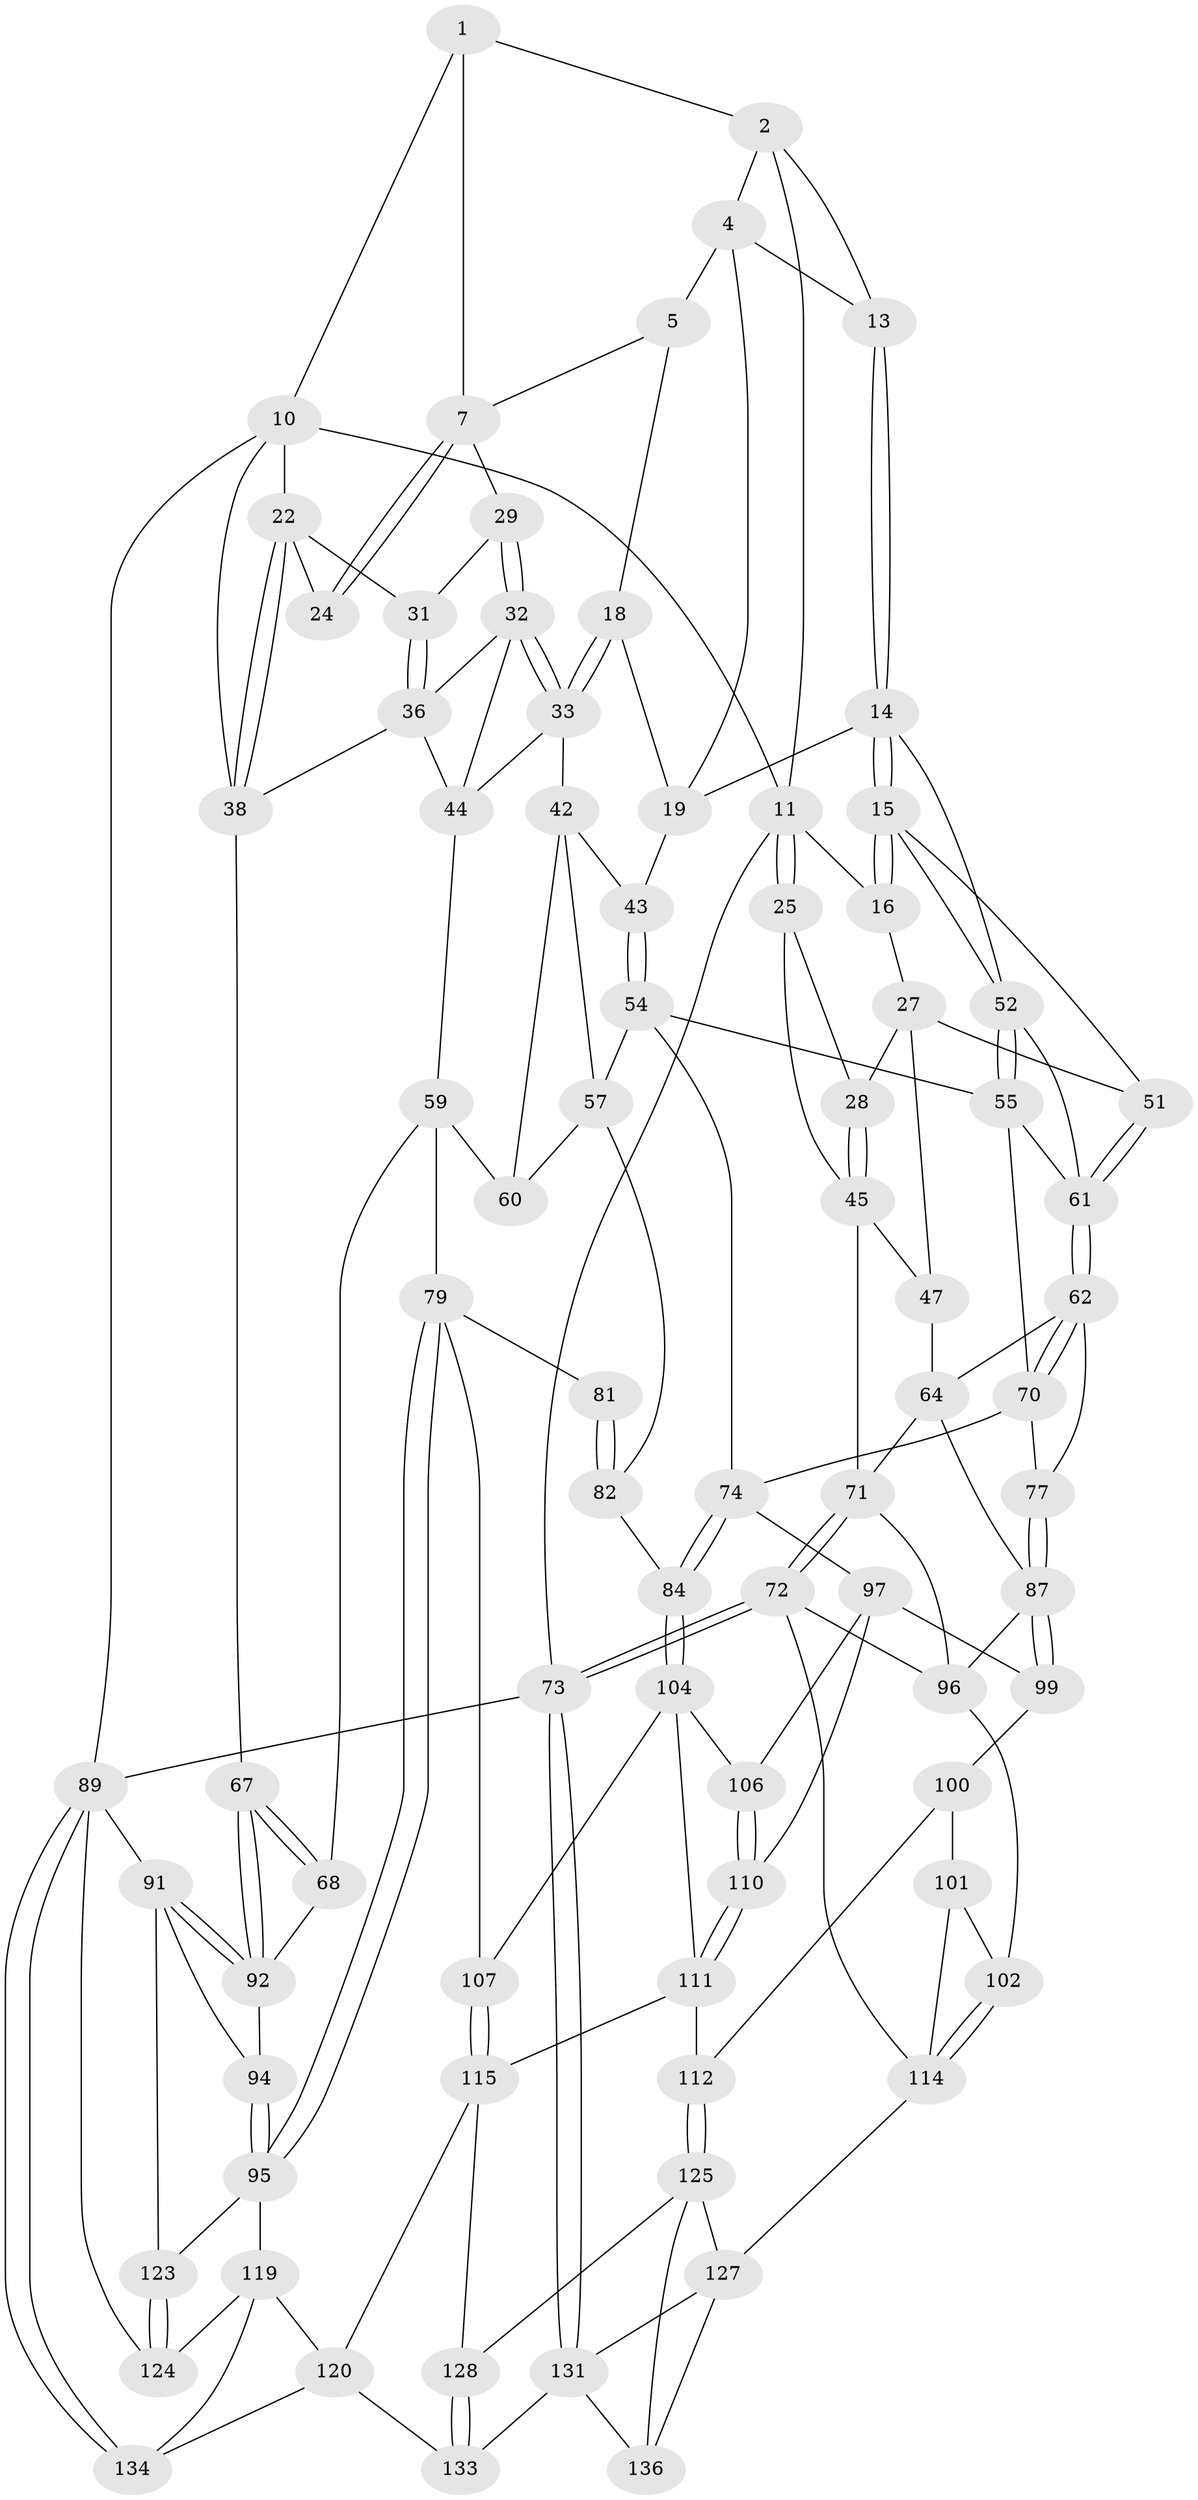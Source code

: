 // original degree distribution, {3: 0.029411764705882353, 4: 0.22058823529411764, 5: 0.5147058823529411, 6: 0.23529411764705882}
// Generated by graph-tools (version 1.1) at 2025/11/02/27/25 16:11:58]
// undirected, 82 vertices, 184 edges
graph export_dot {
graph [start="1"]
  node [color=gray90,style=filled];
  1 [pos="+0.6280399102892559+0",super="+6"];
  2 [pos="+0.28100218105156105+0",super="+3"];
  4 [pos="+0.522490397749922+0.09441750818494388",super="+20"];
  5 [pos="+0.6124273176187042+0.023826636552873814",super="+9"];
  7 [pos="+0.8829935206250873+0",super="+8"];
  10 [pos="+1+0",super="+21"];
  11 [pos="+0+0",super="+12"];
  13 [pos="+0.38841179654975144+0.10857505556997035"];
  14 [pos="+0.3798981074867196+0.2060331852105902",super="+35"];
  15 [pos="+0.21036396039571242+0.24513462217700585",super="+50"];
  16 [pos="+0.20361987984427857+0.23781922639059486",super="+17"];
  18 [pos="+0.6144439505720211+0.18088689983215409"];
  19 [pos="+0.5756242342111824+0.20650624037962423",super="+34"];
  22 [pos="+0.9192163209554258+0.1980625352691086",super="+23"];
  24 [pos="+0.901308108103691+0.18107099442126595"];
  25 [pos="+0+0",super="+26"];
  27 [pos="+0.06821378475904809+0.24366857161966737",super="+46"];
  28 [pos="+0+0.18823732427629358"];
  29 [pos="+0.759883162191531+0.14426378674546264",super="+30"];
  31 [pos="+0.8804471350469701+0.2470721348450415"];
  32 [pos="+0.7575200512556663+0.26310363753226634",super="+37"];
  33 [pos="+0.7445934048900621+0.27934621853692776",super="+41"];
  36 [pos="+0.8783551315494667+0.256395000466443",super="+40"];
  38 [pos="+1+0.310908711386145",super="+39"];
  42 [pos="+0.6273799393267101+0.3348669719606739",super="+56"];
  43 [pos="+0.5927419821252538+0.3104982073334452"];
  44 [pos="+0.8323898689924604+0.40656340299449656",super="+49"];
  45 [pos="+0+0.17427508893056395",super="+48"];
  47 [pos="+0+0.4436750703818677"];
  51 [pos="+0.20109482737176712+0.3289599955038638"];
  52 [pos="+0.40007009238327584+0.403271820519093",super="+53"];
  54 [pos="+0.4402775781937003+0.437885046238203",super="+58"];
  55 [pos="+0.4083716237870535+0.41848388445252793",super="+66"];
  57 [pos="+0.5761376687488774+0.4881255019990078",super="+78"];
  59 [pos="+0.7981137647676143+0.4401685256790051",super="+69"];
  60 [pos="+0.7426460903890789+0.47763934634938265"];
  61 [pos="+0.16825381707094283+0.42974122181627683",super="+65"];
  62 [pos="+0.1640292047714763+0.43465204082681985",super="+63"];
  64 [pos="+0.09362293700632508+0.47766181835870114",super="+85"];
  67 [pos="+1+0.40864186602697783"];
  68 [pos="+0.9040285667039248+0.5313390998264858"];
  70 [pos="+0.3043180134326739+0.5327803363345779",super="+76"];
  71 [pos="+0+0.7071493296129929",super="+86"];
  72 [pos="+0+1",super="+109"];
  73 [pos="+0+1"];
  74 [pos="+0.5058786174642146+0.535254189124792",super="+75"];
  77 [pos="+0.2734707778230251+0.5814528514786504"];
  79 [pos="+0.7983413337206732+0.6544490975673276",super="+80"];
  81 [pos="+0.735499624678401+0.6450835559111187"];
  82 [pos="+0.7125247511183319+0.5390469388250033",super="+83"];
  84 [pos="+0.5349638693849575+0.5775219284730225"];
  87 [pos="+0.2725164199619029+0.5836487692293002",super="+88"];
  89 [pos="+1+1",super="+90"];
  91 [pos="+1+0.7065916464578077",super="+108"];
  92 [pos="+1+0.5848540377008733",super="+93"];
  94 [pos="+0.9403818156441299+0.6351275535285129"];
  95 [pos="+0.8346795909388155+0.6897865213515177",super="+118"];
  96 [pos="+0.12215594038744575+0.6247732702359556",super="+103"];
  97 [pos="+0.4089337347384518+0.6526152578446782",super="+98"];
  99 [pos="+0.28045495482457333+0.640587806397094"];
  100 [pos="+0.2784226434554496+0.6477911916560225",super="+113"];
  101 [pos="+0.2266270253993331+0.6990591868007866",super="+121"];
  102 [pos="+0.15975231339631335+0.6722915863287824"];
  104 [pos="+0.5567542527693505+0.6415332849255165",super="+105"];
  106 [pos="+0.49625746231482337+0.6820834603436946"];
  107 [pos="+0.7260886004457089+0.6538637542672096"];
  110 [pos="+0.40537339451930693+0.7163879948760554"];
  111 [pos="+0.4013650600707632+0.7403084480145692",super="+117"];
  112 [pos="+0.39616185745364785+0.744632209831853"];
  114 [pos="+0.1625070566581467+0.8336884925275057",super="+122"];
  115 [pos="+0.6573441444330868+0.788733499848563",super="+116"];
  119 [pos="+0.8327763141568735+0.8278398081397859",super="+129"];
  120 [pos="+0.7920019357172563+0.8444518370338607",super="+132"];
  123 [pos="+0.9270885650771206+0.7543555413209323"];
  124 [pos="+1+0.9346665705186211"];
  125 [pos="+0.3686077732929883+0.8697103367616728",super="+126"];
  127 [pos="+0.2376131802765275+0.840390698215152",super="+130"];
  128 [pos="+0.5798557000742063+0.8364099936110878"];
  131 [pos="+0.12967943754239694+1",super="+135"];
  133 [pos="+0.5993940462156455+1"];
  134 [pos="+0.684895538608682+1"];
  136 [pos="+0.3660689129260088+0.9167821190016902"];
  1 -- 2;
  1 -- 10;
  1 -- 7;
  2 -- 11;
  2 -- 4;
  2 -- 13;
  4 -- 5;
  4 -- 19;
  4 -- 13;
  5 -- 18;
  5 -- 7;
  7 -- 24;
  7 -- 24;
  7 -- 29;
  10 -- 11;
  10 -- 89;
  10 -- 38;
  10 -- 22;
  11 -- 25;
  11 -- 25;
  11 -- 73;
  11 -- 16;
  13 -- 14;
  13 -- 14;
  14 -- 15;
  14 -- 15;
  14 -- 52;
  14 -- 19;
  15 -- 16;
  15 -- 16;
  15 -- 51;
  15 -- 52;
  16 -- 27;
  18 -- 19;
  18 -- 33;
  18 -- 33;
  19 -- 43;
  22 -- 38;
  22 -- 38;
  22 -- 24;
  22 -- 31;
  25 -- 45;
  25 -- 28;
  27 -- 28;
  27 -- 51;
  27 -- 47;
  28 -- 45;
  28 -- 45;
  29 -- 32;
  29 -- 32;
  29 -- 31;
  31 -- 36;
  31 -- 36;
  32 -- 33;
  32 -- 33;
  32 -- 36;
  32 -- 44;
  33 -- 42;
  33 -- 44;
  36 -- 44;
  36 -- 38;
  38 -- 67;
  42 -- 43;
  42 -- 57;
  42 -- 60;
  43 -- 54;
  43 -- 54;
  44 -- 59;
  45 -- 71;
  45 -- 47;
  47 -- 64;
  51 -- 61;
  51 -- 61;
  52 -- 55;
  52 -- 55;
  52 -- 61;
  54 -- 55;
  54 -- 57;
  54 -- 74;
  55 -- 61;
  55 -- 70;
  57 -- 82;
  57 -- 60;
  59 -- 60;
  59 -- 68;
  59 -- 79;
  61 -- 62;
  61 -- 62;
  62 -- 70;
  62 -- 70;
  62 -- 64;
  62 -- 77;
  64 -- 87;
  64 -- 71;
  67 -- 68;
  67 -- 68;
  67 -- 92;
  67 -- 92;
  68 -- 92;
  70 -- 77;
  70 -- 74;
  71 -- 72;
  71 -- 72;
  71 -- 96;
  72 -- 73;
  72 -- 73;
  72 -- 114;
  72 -- 96;
  73 -- 131;
  73 -- 131;
  73 -- 89;
  74 -- 84;
  74 -- 84;
  74 -- 97;
  77 -- 87;
  77 -- 87;
  79 -- 95;
  79 -- 95;
  79 -- 81;
  79 -- 107;
  81 -- 82 [weight=2];
  81 -- 82;
  82 -- 84;
  84 -- 104;
  84 -- 104;
  87 -- 99;
  87 -- 99;
  87 -- 96;
  89 -- 134;
  89 -- 134;
  89 -- 91;
  89 -- 124;
  91 -- 92;
  91 -- 92;
  91 -- 123;
  91 -- 94;
  92 -- 94;
  94 -- 95;
  94 -- 95;
  95 -- 123;
  95 -- 119;
  96 -- 102;
  97 -- 106;
  97 -- 99;
  97 -- 110;
  99 -- 100;
  100 -- 101 [weight=2];
  100 -- 112;
  101 -- 102;
  101 -- 114;
  102 -- 114;
  102 -- 114;
  104 -- 107;
  104 -- 106;
  104 -- 111;
  106 -- 110;
  106 -- 110;
  107 -- 115;
  107 -- 115;
  110 -- 111;
  110 -- 111;
  111 -- 112;
  111 -- 115;
  112 -- 125;
  112 -- 125;
  114 -- 127;
  115 -- 120;
  115 -- 128;
  119 -- 120;
  119 -- 124;
  119 -- 134;
  120 -- 133;
  120 -- 134;
  123 -- 124;
  123 -- 124;
  125 -- 128;
  125 -- 136;
  125 -- 127;
  127 -- 136;
  127 -- 131;
  128 -- 133;
  128 -- 133;
  131 -- 136;
  131 -- 133;
}
